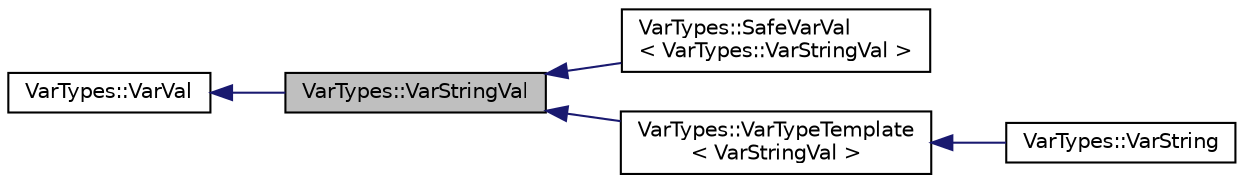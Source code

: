 digraph "VarTypes::VarStringVal"
{
 // INTERACTIVE_SVG=YES
  edge [fontname="Helvetica",fontsize="10",labelfontname="Helvetica",labelfontsize="10"];
  node [fontname="Helvetica",fontsize="10",shape=record];
  rankdir="LR";
  Node1 [label="VarTypes::VarStringVal",height=0.2,width=0.4,color="black", fillcolor="grey75", style="filled", fontcolor="black"];
  Node2 -> Node1 [dir="back",color="midnightblue",fontsize="10",style="solid",fontname="Helvetica"];
  Node2 [label="VarTypes::VarVal",height=0.2,width=0.4,color="black", fillcolor="white", style="filled",URL="$d6/de8/class_var_types_1_1_var_val.html"];
  Node1 -> Node3 [dir="back",color="midnightblue",fontsize="10",style="solid",fontname="Helvetica"];
  Node3 [label="VarTypes::SafeVarVal\l\< VarTypes::VarStringVal \>",height=0.2,width=0.4,color="black", fillcolor="white", style="filled",URL="$d2/dc4/class_var_types_1_1_safe_var_val.html"];
  Node1 -> Node4 [dir="back",color="midnightblue",fontsize="10",style="solid",fontname="Helvetica"];
  Node4 [label="VarTypes::VarTypeTemplate\l\< VarStringVal \>",height=0.2,width=0.4,color="black", fillcolor="white", style="filled",URL="$d7/d38/class_var_types_1_1_var_type_template.html"];
  Node4 -> Node5 [dir="back",color="midnightblue",fontsize="10",style="solid",fontname="Helvetica"];
  Node5 [label="VarTypes::VarString",height=0.2,width=0.4,color="black", fillcolor="white", style="filled",URL="$d5/deb/class_var_types_1_1_var_string.html",tooltip="This is the string VarType of the VarTypes system. "];
}
